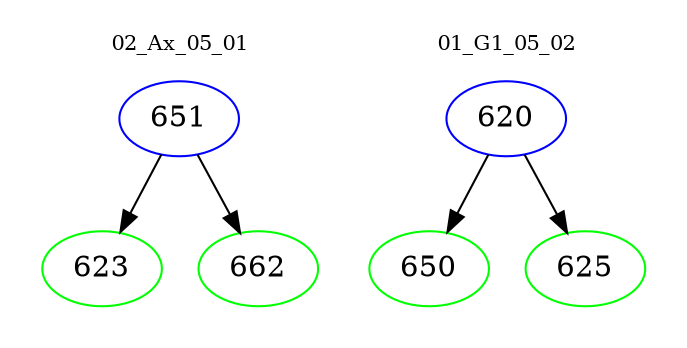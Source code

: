 digraph{
subgraph cluster_0 {
color = white
label = "02_Ax_05_01";
fontsize=10;
T0_651 [label="651", color="blue"]
T0_651 -> T0_623 [color="black"]
T0_623 [label="623", color="green"]
T0_651 -> T0_662 [color="black"]
T0_662 [label="662", color="green"]
}
subgraph cluster_1 {
color = white
label = "01_G1_05_02";
fontsize=10;
T1_620 [label="620", color="blue"]
T1_620 -> T1_650 [color="black"]
T1_650 [label="650", color="green"]
T1_620 -> T1_625 [color="black"]
T1_625 [label="625", color="green"]
}
}
